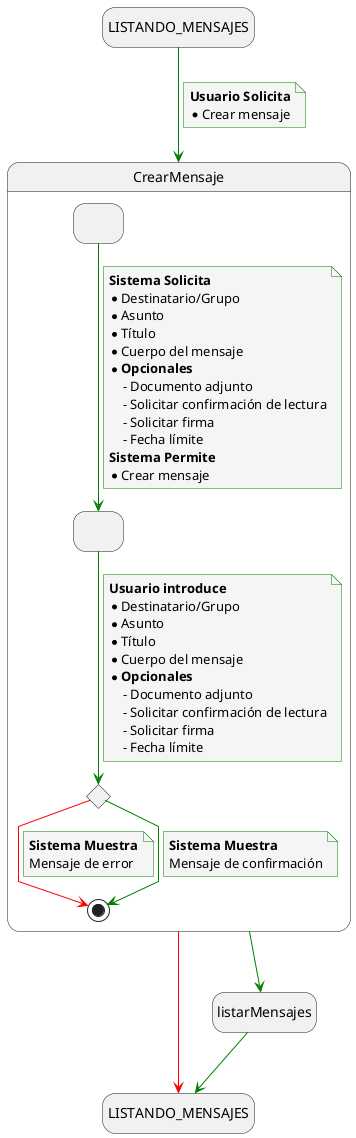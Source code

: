 @startuml crear_mensaje

skinparam {
  NoteBackgroundColor #whiteSmoke
  ArrowColor #green
  NoteBorderColor #green
  linetype polyline
}

hide empty description

state startState as "LISTANDO_MENSAJES"
state endState as "LISTANDO_MENSAJES"

startState --> CrearMensaje
note on link
    <b>Usuario Solicita</b>
    * Crear mensaje
end note

CrearMensaje --> listarMensajes
listarMensajes--> endState
CrearMensaje -[#red]-> endState

state CrearMensaje{
    state solicitudFiltros as " "
    state envioFiltros as " "
    state revisionFiltrosEnviados <<choice>>

    solicitudFiltros --> envioFiltros
    note on link
        <b>Sistema Solicita</b>
        * Destinatario/Grupo
        * Asunto
        * Título
        * Cuerpo del mensaje
        * <b>Opcionales</b>
            - Documento adjunto
            - Solicitar confirmación de lectura
            - Solicitar firma
            - Fecha límite
        <b>Sistema Permite</b>
        * Crear mensaje
    end note

    envioFiltros --> revisionFiltrosEnviados
    note on link
        <b>Usuario introduce</b>
        * Destinatario/Grupo
        * Asunto
        * Título
        * Cuerpo del mensaje
        * <b>Opcionales</b>
            - Documento adjunto
            - Solicitar confirmación de lectura
            - Solicitar firma
            - Fecha límite
    end note

    revisionFiltrosEnviados -[#red]-> [*]
    note on link
        <b>Sistema Muestra</b>
        Mensaje de error
    end note

    revisionFiltrosEnviados --> [*]
    note on link
        <b>Sistema Muestra</b>
        Mensaje de confirmación
    end note
}

@enduml